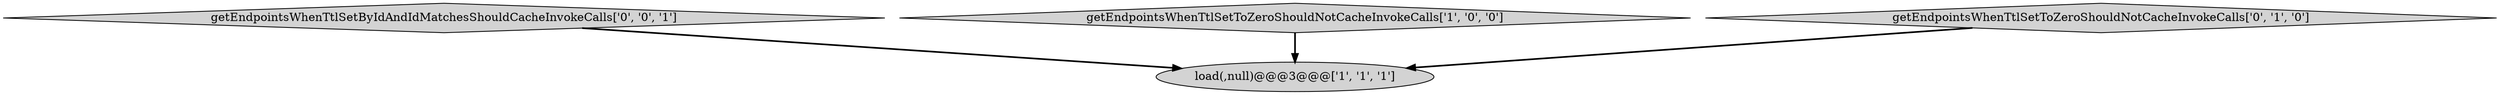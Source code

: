 digraph {
3 [style = filled, label = "getEndpointsWhenTtlSetByIdAndIdMatchesShouldCacheInvokeCalls['0', '0', '1']", fillcolor = lightgray, shape = diamond image = "AAA0AAABBB3BBB"];
1 [style = filled, label = "load(,null)@@@3@@@['1', '1', '1']", fillcolor = lightgray, shape = ellipse image = "AAA0AAABBB1BBB"];
0 [style = filled, label = "getEndpointsWhenTtlSetToZeroShouldNotCacheInvokeCalls['1', '0', '0']", fillcolor = lightgray, shape = diamond image = "AAA0AAABBB1BBB"];
2 [style = filled, label = "getEndpointsWhenTtlSetToZeroShouldNotCacheInvokeCalls['0', '1', '0']", fillcolor = lightgray, shape = diamond image = "AAA0AAABBB2BBB"];
0->1 [style = bold, label=""];
2->1 [style = bold, label=""];
3->1 [style = bold, label=""];
}
